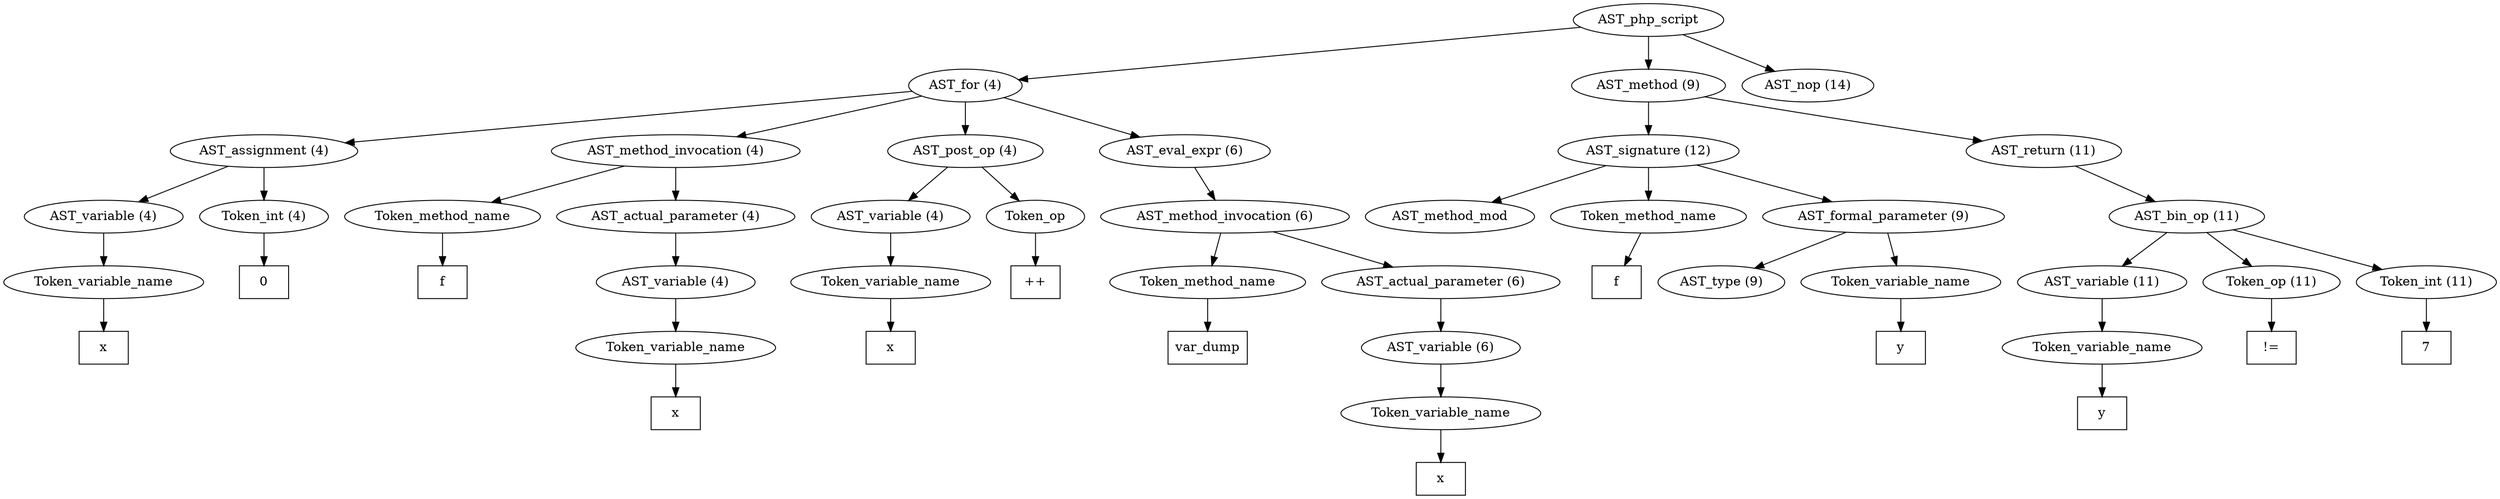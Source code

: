 /*
 * AST in dot format generated by phc -- the PHP compiler
 */

digraph AST {
node_0 [label="AST_php_script"];
node_1 [label="AST_for (4)"];
node_2 [label="AST_assignment (4)"];
node_3 [label="AST_variable (4)"];
node_4 [label="Token_variable_name"];
node_5 [label="x", shape=box]
node_4 -> node_5;
node_3 -> node_4;
node_6 [label="Token_int (4)"];
node_7 [label="0", shape=box]
node_6 -> node_7;
node_2 -> node_6;
node_2 -> node_3;
node_8 [label="AST_method_invocation (4)"];
node_9 [label="Token_method_name"];
node_10 [label="f", shape=box]
node_9 -> node_10;
node_11 [label="AST_actual_parameter (4)"];
node_12 [label="AST_variable (4)"];
node_13 [label="Token_variable_name"];
node_14 [label="x", shape=box]
node_13 -> node_14;
node_12 -> node_13;
node_11 -> node_12;
node_8 -> node_11;
node_8 -> node_9;
node_15 [label="AST_post_op (4)"];
node_16 [label="AST_variable (4)"];
node_17 [label="Token_variable_name"];
node_18 [label="x", shape=box]
node_17 -> node_18;
node_16 -> node_17;
node_19 [label="Token_op"];
node_20 [label="++", shape=box]
node_19 -> node_20;
node_15 -> node_19;
node_15 -> node_16;
node_21 [label="AST_eval_expr (6)"];
node_22 [label="AST_method_invocation (6)"];
node_23 [label="Token_method_name"];
node_24 [label="var_dump", shape=box]
node_23 -> node_24;
node_25 [label="AST_actual_parameter (6)"];
node_26 [label="AST_variable (6)"];
node_27 [label="Token_variable_name"];
node_28 [label="x", shape=box]
node_27 -> node_28;
node_26 -> node_27;
node_25 -> node_26;
node_22 -> node_25;
node_22 -> node_23;
node_21 -> node_22;
node_1 -> node_21;
node_1 -> node_15;
node_1 -> node_8;
node_1 -> node_2;
node_29 [label="AST_method (9)"];
node_30 [label="AST_signature (12)"];
node_31 [label="AST_method_mod"];
node_32 [label="Token_method_name"];
node_33 [label="f", shape=box]
node_32 -> node_33;
node_34 [label="AST_formal_parameter (9)"];
node_35 [label="AST_type (9)"];
node_36 [label="Token_variable_name"];
node_37 [label="y", shape=box]
node_36 -> node_37;
node_34 -> node_36;
node_34 -> node_35;
node_30 -> node_34;
node_30 -> node_32;
node_30 -> node_31;
node_38 [label="AST_return (11)"];
node_39 [label="AST_bin_op (11)"];
node_40 [label="AST_variable (11)"];
node_41 [label="Token_variable_name"];
node_42 [label="y", shape=box]
node_41 -> node_42;
node_40 -> node_41;
node_43 [label="Token_op (11)"];
node_44 [label="!=", shape=box]
node_43 -> node_44;
node_45 [label="Token_int (11)"];
node_46 [label="7", shape=box]
node_45 -> node_46;
node_39 -> node_45;
node_39 -> node_43;
node_39 -> node_40;
node_38 -> node_39;
node_29 -> node_38;
node_29 -> node_30;
node_47 [label="AST_nop (14)"];
node_0 -> node_47;
node_0 -> node_29;
node_0 -> node_1;
}
